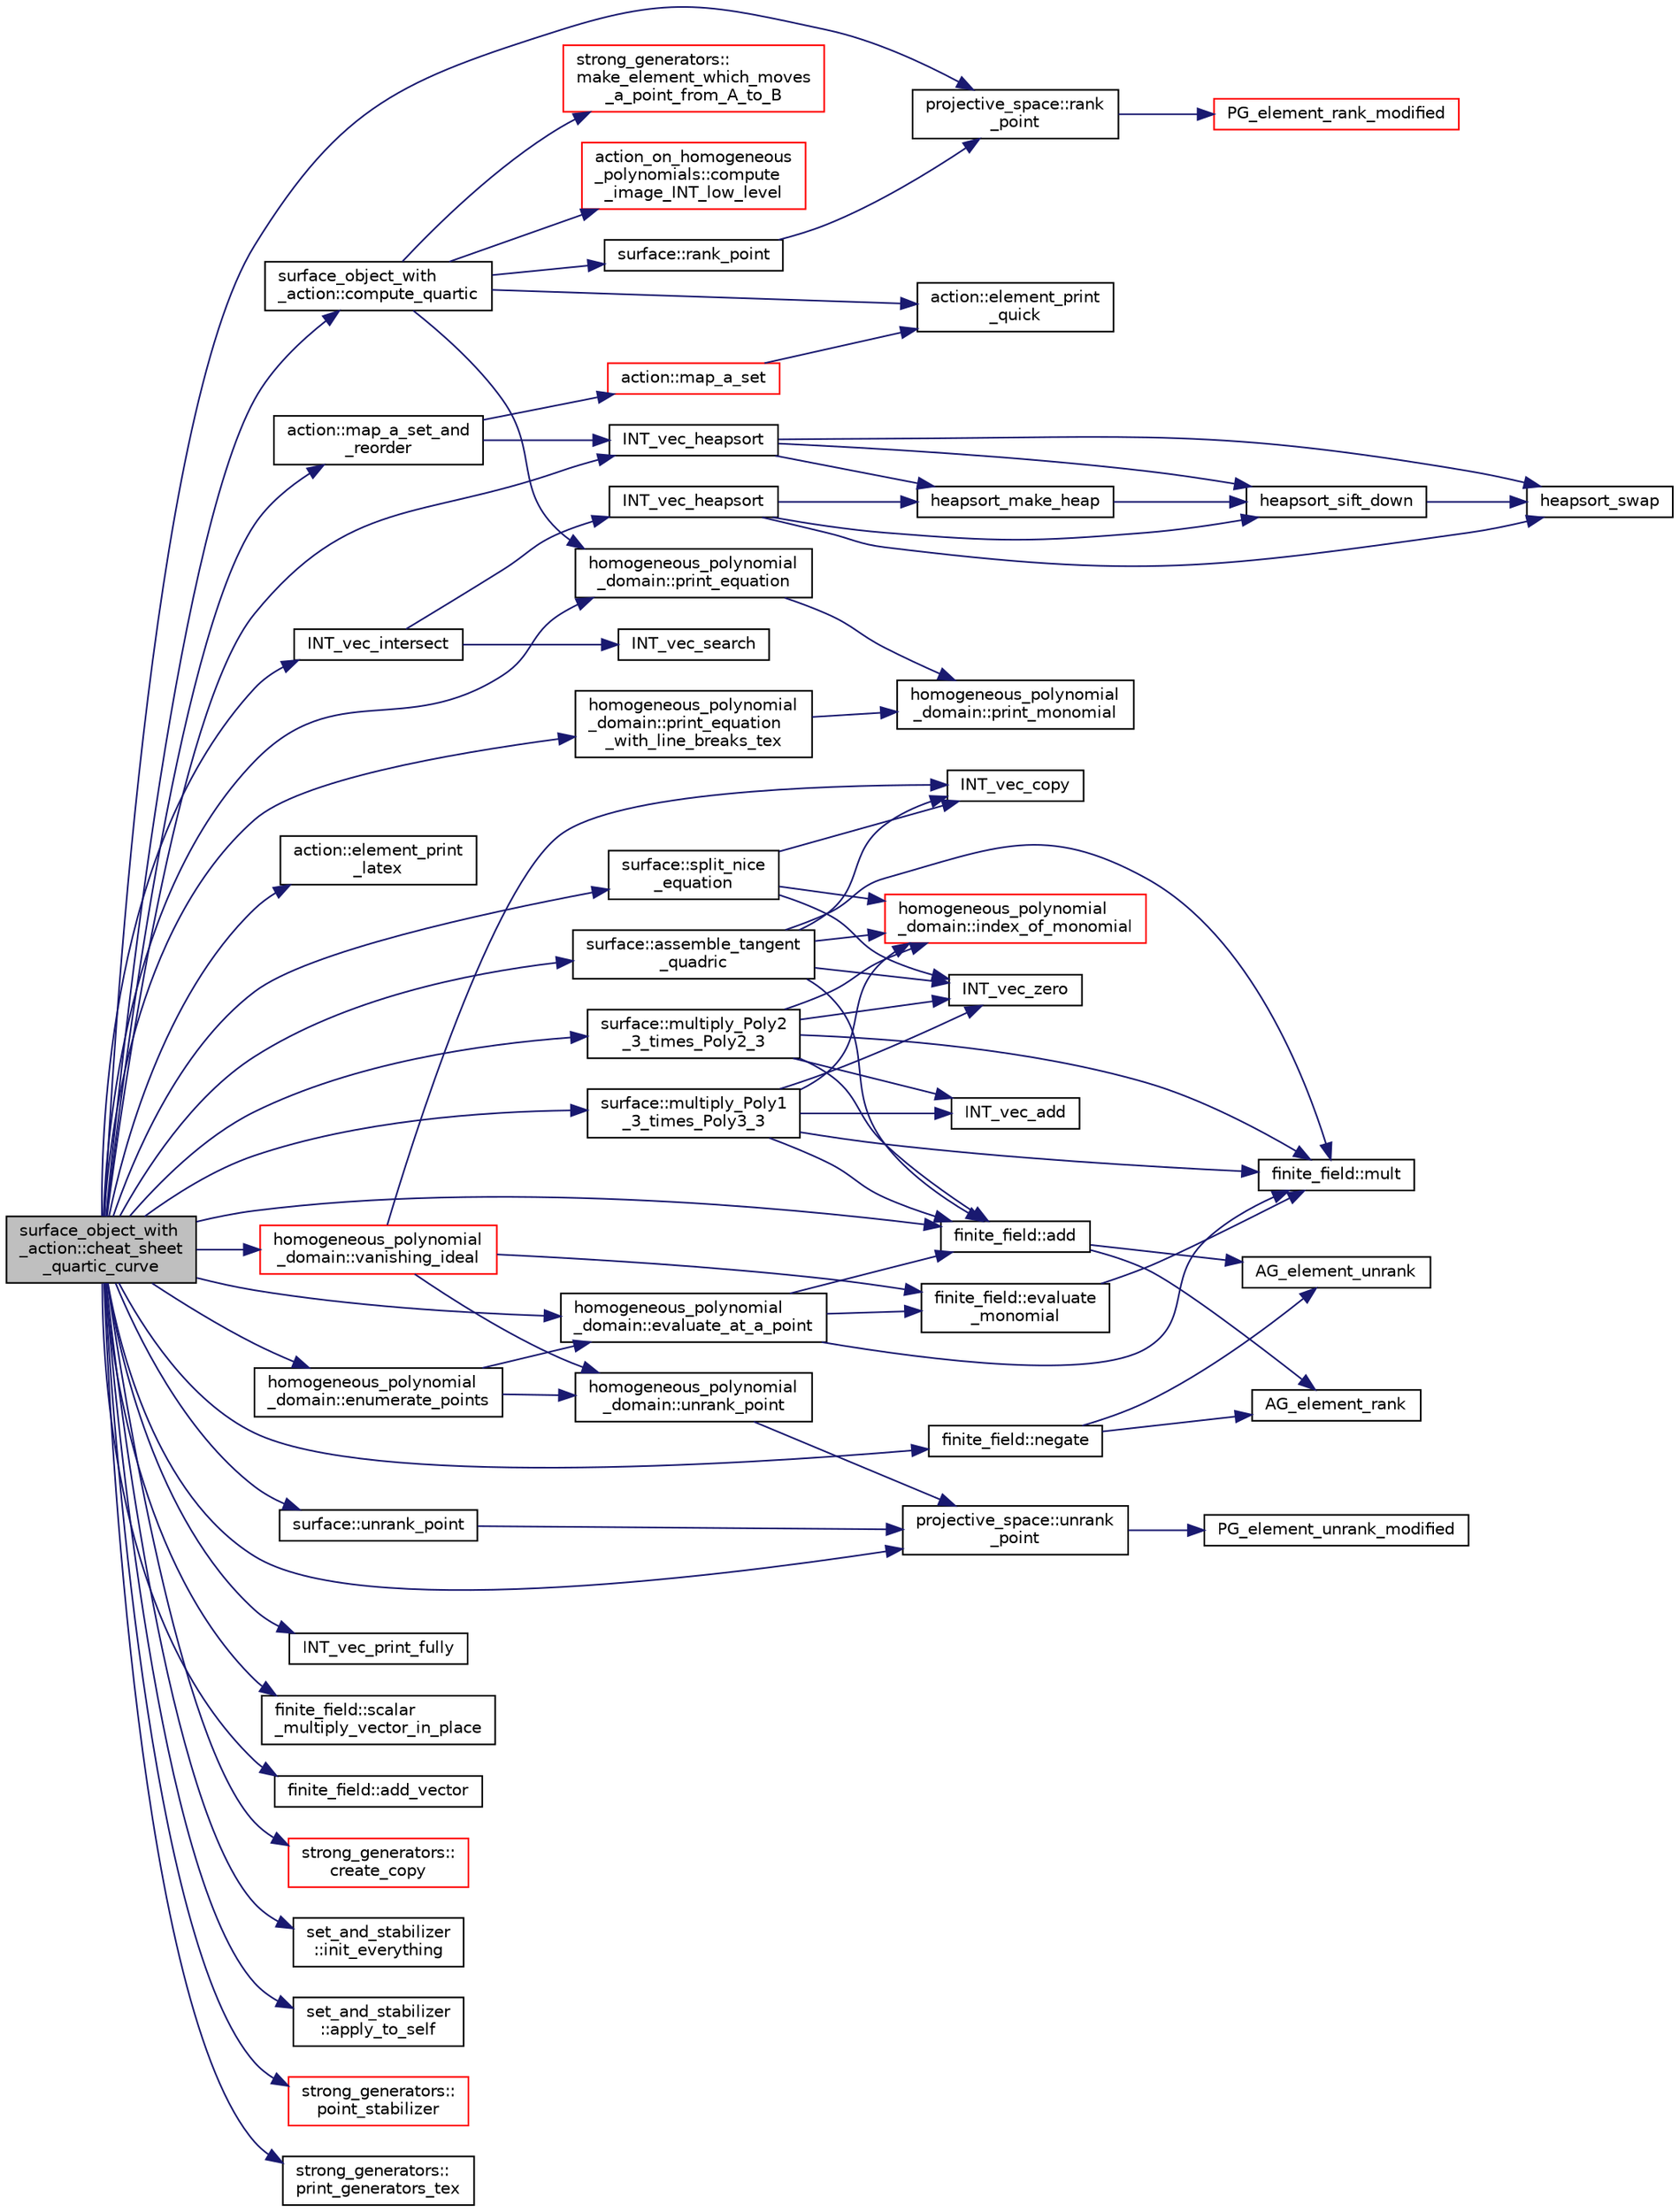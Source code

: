 digraph "surface_object_with_action::cheat_sheet_quartic_curve"
{
  edge [fontname="Helvetica",fontsize="10",labelfontname="Helvetica",labelfontsize="10"];
  node [fontname="Helvetica",fontsize="10",shape=record];
  rankdir="LR";
  Node218 [label="surface_object_with\l_action::cheat_sheet\l_quartic_curve",height=0.2,width=0.4,color="black", fillcolor="grey75", style="filled", fontcolor="black"];
  Node218 -> Node219 [color="midnightblue",fontsize="10",style="solid",fontname="Helvetica"];
  Node219 [label="surface_object_with\l_action::compute_quartic",height=0.2,width=0.4,color="black", fillcolor="white", style="filled",URL="$db/d28/classsurface__object__with__action.html#a81b56bce88b110aa6b38cfd4dce46122"];
  Node219 -> Node220 [color="midnightblue",fontsize="10",style="solid",fontname="Helvetica"];
  Node220 [label="surface::rank_point",height=0.2,width=0.4,color="black", fillcolor="white", style="filled",URL="$d5/d88/classsurface.html#aab3e1eb5e20622f583b53c21b740a0b8"];
  Node220 -> Node221 [color="midnightblue",fontsize="10",style="solid",fontname="Helvetica"];
  Node221 [label="projective_space::rank\l_point",height=0.2,width=0.4,color="black", fillcolor="white", style="filled",URL="$d2/d17/classprojective__space.html#ae99e357b4a0ada3d5dcd07e13e65326a"];
  Node221 -> Node222 [color="midnightblue",fontsize="10",style="solid",fontname="Helvetica"];
  Node222 [label="PG_element_rank_modified",height=0.2,width=0.4,color="red", fillcolor="white", style="filled",URL="$d4/d67/geometry_8h.html#a9cd1a8bf5b88a038e33862f6c2c3dd36"];
  Node219 -> Node224 [color="midnightblue",fontsize="10",style="solid",fontname="Helvetica"];
  Node224 [label="strong_generators::\lmake_element_which_moves\l_a_point_from_A_to_B",height=0.2,width=0.4,color="red", fillcolor="white", style="filled",URL="$dc/d09/classstrong__generators.html#a79373238f3c6236b063333312b2564a8"];
  Node219 -> Node247 [color="midnightblue",fontsize="10",style="solid",fontname="Helvetica"];
  Node247 [label="action::element_print\l_quick",height=0.2,width=0.4,color="black", fillcolor="white", style="filled",URL="$d2/d86/classaction.html#a4844680cf6750396f76494a28655265b"];
  Node219 -> Node248 [color="midnightblue",fontsize="10",style="solid",fontname="Helvetica"];
  Node248 [label="action_on_homogeneous\l_polynomials::compute\l_image_INT_low_level",height=0.2,width=0.4,color="red", fillcolor="white", style="filled",URL="$d5/dd4/classaction__on__homogeneous__polynomials.html#af4370de2c8dcb590c4b186457881f038"];
  Node219 -> Node295 [color="midnightblue",fontsize="10",style="solid",fontname="Helvetica"];
  Node295 [label="homogeneous_polynomial\l_domain::print_equation",height=0.2,width=0.4,color="black", fillcolor="white", style="filled",URL="$d2/da7/classhomogeneous__polynomial__domain.html#a39fe7da58a442801d7c8be1121a57bfe"];
  Node295 -> Node255 [color="midnightblue",fontsize="10",style="solid",fontname="Helvetica"];
  Node255 [label="homogeneous_polynomial\l_domain::print_monomial",height=0.2,width=0.4,color="black", fillcolor="white", style="filled",URL="$d2/da7/classhomogeneous__polynomial__domain.html#aba45b13898b259a147e45bf92a622fd8"];
  Node218 -> Node295 [color="midnightblue",fontsize="10",style="solid",fontname="Helvetica"];
  Node218 -> Node296 [color="midnightblue",fontsize="10",style="solid",fontname="Helvetica"];
  Node296 [label="action::element_print\l_latex",height=0.2,width=0.4,color="black", fillcolor="white", style="filled",URL="$d2/d86/classaction.html#a45872d8a9043eb99b8bfa4955b89f70a"];
  Node218 -> Node297 [color="midnightblue",fontsize="10",style="solid",fontname="Helvetica"];
  Node297 [label="homogeneous_polynomial\l_domain::print_equation\l_with_line_breaks_tex",height=0.2,width=0.4,color="black", fillcolor="white", style="filled",URL="$d2/da7/classhomogeneous__polynomial__domain.html#a380597c635c722d4577cabce701bf55f"];
  Node297 -> Node255 [color="midnightblue",fontsize="10",style="solid",fontname="Helvetica"];
  Node218 -> Node298 [color="midnightblue",fontsize="10",style="solid",fontname="Helvetica"];
  Node298 [label="surface::split_nice\l_equation",height=0.2,width=0.4,color="black", fillcolor="white", style="filled",URL="$d5/d88/classsurface.html#a5d670fff3513ca4261aeb0fe95b6771c"];
  Node298 -> Node254 [color="midnightblue",fontsize="10",style="solid",fontname="Helvetica"];
  Node254 [label="INT_vec_zero",height=0.2,width=0.4,color="black", fillcolor="white", style="filled",URL="$df/dbf/sajeeb_8_c.html#aa8c9c7977203577026080f546fe4980f"];
  Node298 -> Node253 [color="midnightblue",fontsize="10",style="solid",fontname="Helvetica"];
  Node253 [label="INT_vec_copy",height=0.2,width=0.4,color="black", fillcolor="white", style="filled",URL="$df/dbf/sajeeb_8_c.html#ac2d875e27e009af6ec04d17254d11075"];
  Node298 -> Node260 [color="midnightblue",fontsize="10",style="solid",fontname="Helvetica"];
  Node260 [label="homogeneous_polynomial\l_domain::index_of_monomial",height=0.2,width=0.4,color="red", fillcolor="white", style="filled",URL="$d2/da7/classhomogeneous__polynomial__domain.html#a3fad3fb2b940014fcfece1cebfbfa3ae"];
  Node218 -> Node299 [color="midnightblue",fontsize="10",style="solid",fontname="Helvetica"];
  Node299 [label="action::map_a_set_and\l_reorder",height=0.2,width=0.4,color="black", fillcolor="white", style="filled",URL="$d2/d86/classaction.html#affe38c85a0ff3cb34d233afa7b4aea35"];
  Node299 -> Node300 [color="midnightblue",fontsize="10",style="solid",fontname="Helvetica"];
  Node300 [label="action::map_a_set",height=0.2,width=0.4,color="red", fillcolor="white", style="filled",URL="$d2/d86/classaction.html#a600e542e5aeca2a46f18110e027947e0"];
  Node300 -> Node247 [color="midnightblue",fontsize="10",style="solid",fontname="Helvetica"];
  Node299 -> Node301 [color="midnightblue",fontsize="10",style="solid",fontname="Helvetica"];
  Node301 [label="INT_vec_heapsort",height=0.2,width=0.4,color="black", fillcolor="white", style="filled",URL="$d5/de2/foundations_2data__structures_2data__structures_8h.html#a3590ad9987f801fbfc94634300182f39"];
  Node301 -> Node302 [color="midnightblue",fontsize="10",style="solid",fontname="Helvetica"];
  Node302 [label="heapsort_make_heap",height=0.2,width=0.4,color="black", fillcolor="white", style="filled",URL="$d4/dd7/sorting_8_c.html#a42f24453d7d77eeb1338ebd1a13cfdbb"];
  Node302 -> Node303 [color="midnightblue",fontsize="10",style="solid",fontname="Helvetica"];
  Node303 [label="heapsort_sift_down",height=0.2,width=0.4,color="black", fillcolor="white", style="filled",URL="$d4/dd7/sorting_8_c.html#a65cbb1a6a3f01f511673705437ddc18b"];
  Node303 -> Node304 [color="midnightblue",fontsize="10",style="solid",fontname="Helvetica"];
  Node304 [label="heapsort_swap",height=0.2,width=0.4,color="black", fillcolor="white", style="filled",URL="$d4/dd7/sorting_8_c.html#a8f048362e6065297b19b6975bcbbfcc6"];
  Node301 -> Node304 [color="midnightblue",fontsize="10",style="solid",fontname="Helvetica"];
  Node301 -> Node303 [color="midnightblue",fontsize="10",style="solid",fontname="Helvetica"];
  Node218 -> Node305 [color="midnightblue",fontsize="10",style="solid",fontname="Helvetica"];
  Node305 [label="surface::unrank_point",height=0.2,width=0.4,color="black", fillcolor="white", style="filled",URL="$d5/d88/classsurface.html#a69c1875a5c1c69b9ad81a277dd99a0b3"];
  Node305 -> Node306 [color="midnightblue",fontsize="10",style="solid",fontname="Helvetica"];
  Node306 [label="projective_space::unrank\l_point",height=0.2,width=0.4,color="black", fillcolor="white", style="filled",URL="$d2/d17/classprojective__space.html#a3cb7917af4c5f1590b660d4bf907e0fa"];
  Node306 -> Node307 [color="midnightblue",fontsize="10",style="solid",fontname="Helvetica"];
  Node307 [label="PG_element_unrank_modified",height=0.2,width=0.4,color="black", fillcolor="white", style="filled",URL="$d4/d67/geometry_8h.html#a83ae9b605d496f6a90345303f6efae64"];
  Node218 -> Node308 [color="midnightblue",fontsize="10",style="solid",fontname="Helvetica"];
  Node308 [label="homogeneous_polynomial\l_domain::evaluate_at_a_point",height=0.2,width=0.4,color="black", fillcolor="white", style="filled",URL="$d2/da7/classhomogeneous__polynomial__domain.html#ad3989698a38d04fc319162c376fe6343"];
  Node308 -> Node309 [color="midnightblue",fontsize="10",style="solid",fontname="Helvetica"];
  Node309 [label="finite_field::evaluate\l_monomial",height=0.2,width=0.4,color="black", fillcolor="white", style="filled",URL="$df/d5a/classfinite__field.html#a13f9d419956a9168a65788b32839c7f2"];
  Node309 -> Node259 [color="midnightblue",fontsize="10",style="solid",fontname="Helvetica"];
  Node259 [label="finite_field::mult",height=0.2,width=0.4,color="black", fillcolor="white", style="filled",URL="$df/d5a/classfinite__field.html#a24fb5917aa6d4d656fd855b7f44a13b0"];
  Node308 -> Node259 [color="midnightblue",fontsize="10",style="solid",fontname="Helvetica"];
  Node308 -> Node292 [color="midnightblue",fontsize="10",style="solid",fontname="Helvetica"];
  Node292 [label="finite_field::add",height=0.2,width=0.4,color="black", fillcolor="white", style="filled",URL="$df/d5a/classfinite__field.html#a8f12328a27500f3c7be0c849ebbc9d14"];
  Node292 -> Node257 [color="midnightblue",fontsize="10",style="solid",fontname="Helvetica"];
  Node257 [label="AG_element_unrank",height=0.2,width=0.4,color="black", fillcolor="white", style="filled",URL="$d4/d67/geometry_8h.html#a4a33b86c87b2879b97cfa1327abe2885"];
  Node292 -> Node293 [color="midnightblue",fontsize="10",style="solid",fontname="Helvetica"];
  Node293 [label="AG_element_rank",height=0.2,width=0.4,color="black", fillcolor="white", style="filled",URL="$d4/d67/geometry_8h.html#ab2ac908d07dd8038fd996e26bdc75c17"];
  Node218 -> Node310 [color="midnightblue",fontsize="10",style="solid",fontname="Helvetica"];
  Node310 [label="INT_vec_print_fully",height=0.2,width=0.4,color="black", fillcolor="white", style="filled",URL="$df/dbf/sajeeb_8_c.html#aff2e5a86c89315b7cec22a5a77f94a25"];
  Node218 -> Node311 [color="midnightblue",fontsize="10",style="solid",fontname="Helvetica"];
  Node311 [label="surface::multiply_Poly2\l_3_times_Poly2_3",height=0.2,width=0.4,color="black", fillcolor="white", style="filled",URL="$d5/d88/classsurface.html#adb65ce8845726835c206e4476f5a80d3"];
  Node311 -> Node254 [color="midnightblue",fontsize="10",style="solid",fontname="Helvetica"];
  Node311 -> Node259 [color="midnightblue",fontsize="10",style="solid",fontname="Helvetica"];
  Node311 -> Node312 [color="midnightblue",fontsize="10",style="solid",fontname="Helvetica"];
  Node312 [label="INT_vec_add",height=0.2,width=0.4,color="black", fillcolor="white", style="filled",URL="$d5/db4/io__and__os_8h.html#abdc7f1105bbaef14bcbf1b5095f687c9"];
  Node311 -> Node260 [color="midnightblue",fontsize="10",style="solid",fontname="Helvetica"];
  Node311 -> Node292 [color="midnightblue",fontsize="10",style="solid",fontname="Helvetica"];
  Node218 -> Node313 [color="midnightblue",fontsize="10",style="solid",fontname="Helvetica"];
  Node313 [label="surface::multiply_Poly1\l_3_times_Poly3_3",height=0.2,width=0.4,color="black", fillcolor="white", style="filled",URL="$d5/d88/classsurface.html#a917115f60a2e692c83431909e504dfd9"];
  Node313 -> Node254 [color="midnightblue",fontsize="10",style="solid",fontname="Helvetica"];
  Node313 -> Node259 [color="midnightblue",fontsize="10",style="solid",fontname="Helvetica"];
  Node313 -> Node312 [color="midnightblue",fontsize="10",style="solid",fontname="Helvetica"];
  Node313 -> Node260 [color="midnightblue",fontsize="10",style="solid",fontname="Helvetica"];
  Node313 -> Node292 [color="midnightblue",fontsize="10",style="solid",fontname="Helvetica"];
  Node218 -> Node292 [color="midnightblue",fontsize="10",style="solid",fontname="Helvetica"];
  Node218 -> Node314 [color="midnightblue",fontsize="10",style="solid",fontname="Helvetica"];
  Node314 [label="finite_field::negate",height=0.2,width=0.4,color="black", fillcolor="white", style="filled",URL="$df/d5a/classfinite__field.html#aa9d798298f25d4a9262b5bc5f1733e31"];
  Node314 -> Node257 [color="midnightblue",fontsize="10",style="solid",fontname="Helvetica"];
  Node314 -> Node293 [color="midnightblue",fontsize="10",style="solid",fontname="Helvetica"];
  Node218 -> Node315 [color="midnightblue",fontsize="10",style="solid",fontname="Helvetica"];
  Node315 [label="finite_field::scalar\l_multiply_vector_in_place",height=0.2,width=0.4,color="black", fillcolor="white", style="filled",URL="$df/d5a/classfinite__field.html#ab9b0987ee489bda0ad9027bbe3b3a930"];
  Node218 -> Node316 [color="midnightblue",fontsize="10",style="solid",fontname="Helvetica"];
  Node316 [label="finite_field::add_vector",height=0.2,width=0.4,color="black", fillcolor="white", style="filled",URL="$df/d5a/classfinite__field.html#a23252c462d48cc21895de6fcc0cbb59f"];
  Node218 -> Node317 [color="midnightblue",fontsize="10",style="solid",fontname="Helvetica"];
  Node317 [label="surface::assemble_tangent\l_quadric",height=0.2,width=0.4,color="black", fillcolor="white", style="filled",URL="$d5/d88/classsurface.html#ae14b94847bf8bd92bc6af58b31884cdc"];
  Node317 -> Node292 [color="midnightblue",fontsize="10",style="solid",fontname="Helvetica"];
  Node317 -> Node254 [color="midnightblue",fontsize="10",style="solid",fontname="Helvetica"];
  Node317 -> Node253 [color="midnightblue",fontsize="10",style="solid",fontname="Helvetica"];
  Node317 -> Node260 [color="midnightblue",fontsize="10",style="solid",fontname="Helvetica"];
  Node317 -> Node259 [color="midnightblue",fontsize="10",style="solid",fontname="Helvetica"];
  Node218 -> Node318 [color="midnightblue",fontsize="10",style="solid",fontname="Helvetica"];
  Node318 [label="homogeneous_polynomial\l_domain::enumerate_points",height=0.2,width=0.4,color="black", fillcolor="white", style="filled",URL="$d2/da7/classhomogeneous__polynomial__domain.html#adc0868f632cc5662b7bfaf0b3d72268f"];
  Node318 -> Node319 [color="midnightblue",fontsize="10",style="solid",fontname="Helvetica"];
  Node319 [label="homogeneous_polynomial\l_domain::unrank_point",height=0.2,width=0.4,color="black", fillcolor="white", style="filled",URL="$d2/da7/classhomogeneous__polynomial__domain.html#a913856cb9020e671f7792f186b94af68"];
  Node319 -> Node306 [color="midnightblue",fontsize="10",style="solid",fontname="Helvetica"];
  Node318 -> Node308 [color="midnightblue",fontsize="10",style="solid",fontname="Helvetica"];
  Node218 -> Node301 [color="midnightblue",fontsize="10",style="solid",fontname="Helvetica"];
  Node218 -> Node320 [color="midnightblue",fontsize="10",style="solid",fontname="Helvetica"];
  Node320 [label="INT_vec_intersect",height=0.2,width=0.4,color="black", fillcolor="white", style="filled",URL="$d5/de2/foundations_2data__structures_2data__structures_8h.html#a19855973f5fb469b315f31e7e1402471"];
  Node320 -> Node321 [color="midnightblue",fontsize="10",style="solid",fontname="Helvetica"];
  Node321 [label="INT_vec_heapsort",height=0.2,width=0.4,color="black", fillcolor="white", style="filled",URL="$d4/dd7/sorting_8_c.html#a3590ad9987f801fbfc94634300182f39"];
  Node321 -> Node302 [color="midnightblue",fontsize="10",style="solid",fontname="Helvetica"];
  Node321 -> Node304 [color="midnightblue",fontsize="10",style="solid",fontname="Helvetica"];
  Node321 -> Node303 [color="midnightblue",fontsize="10",style="solid",fontname="Helvetica"];
  Node320 -> Node322 [color="midnightblue",fontsize="10",style="solid",fontname="Helvetica"];
  Node322 [label="INT_vec_search",height=0.2,width=0.4,color="black", fillcolor="white", style="filled",URL="$d4/dd7/sorting_8_c.html#ad103ef2316a1f671bdb68fd9cd9ba945"];
  Node218 -> Node306 [color="midnightblue",fontsize="10",style="solid",fontname="Helvetica"];
  Node218 -> Node221 [color="midnightblue",fontsize="10",style="solid",fontname="Helvetica"];
  Node218 -> Node323 [color="midnightblue",fontsize="10",style="solid",fontname="Helvetica"];
  Node323 [label="homogeneous_polynomial\l_domain::vanishing_ideal",height=0.2,width=0.4,color="red", fillcolor="white", style="filled",URL="$d2/da7/classhomogeneous__polynomial__domain.html#a7037f7f1cd49d297eb3063b6b04699e2"];
  Node323 -> Node319 [color="midnightblue",fontsize="10",style="solid",fontname="Helvetica"];
  Node323 -> Node309 [color="midnightblue",fontsize="10",style="solid",fontname="Helvetica"];
  Node323 -> Node253 [color="midnightblue",fontsize="10",style="solid",fontname="Helvetica"];
  Node218 -> Node325 [color="midnightblue",fontsize="10",style="solid",fontname="Helvetica"];
  Node325 [label="strong_generators::\lcreate_copy",height=0.2,width=0.4,color="red", fillcolor="white", style="filled",URL="$dc/d09/classstrong__generators.html#ae8c60a4267aedfe7ba379fb939bd9853"];
  Node218 -> Node328 [color="midnightblue",fontsize="10",style="solid",fontname="Helvetica"];
  Node328 [label="set_and_stabilizer\l::init_everything",height=0.2,width=0.4,color="black", fillcolor="white", style="filled",URL="$de/df6/classset__and__stabilizer.html#af069e038d8a67a93a89f05a690ca4b04"];
  Node218 -> Node329 [color="midnightblue",fontsize="10",style="solid",fontname="Helvetica"];
  Node329 [label="set_and_stabilizer\l::apply_to_self",height=0.2,width=0.4,color="black", fillcolor="white", style="filled",URL="$de/df6/classset__and__stabilizer.html#a5d98982a4367ca2866d91da9ff48f095"];
  Node218 -> Node330 [color="midnightblue",fontsize="10",style="solid",fontname="Helvetica"];
  Node330 [label="strong_generators::\lpoint_stabilizer",height=0.2,width=0.4,color="red", fillcolor="white", style="filled",URL="$dc/d09/classstrong__generators.html#ad7ce398640e75836a6a4dde4e305e9e0"];
  Node218 -> Node376 [color="midnightblue",fontsize="10",style="solid",fontname="Helvetica"];
  Node376 [label="strong_generators::\lprint_generators_tex",height=0.2,width=0.4,color="black", fillcolor="white", style="filled",URL="$dc/d09/classstrong__generators.html#a5ec5e1048119097985c01a56f427d873"];
}
